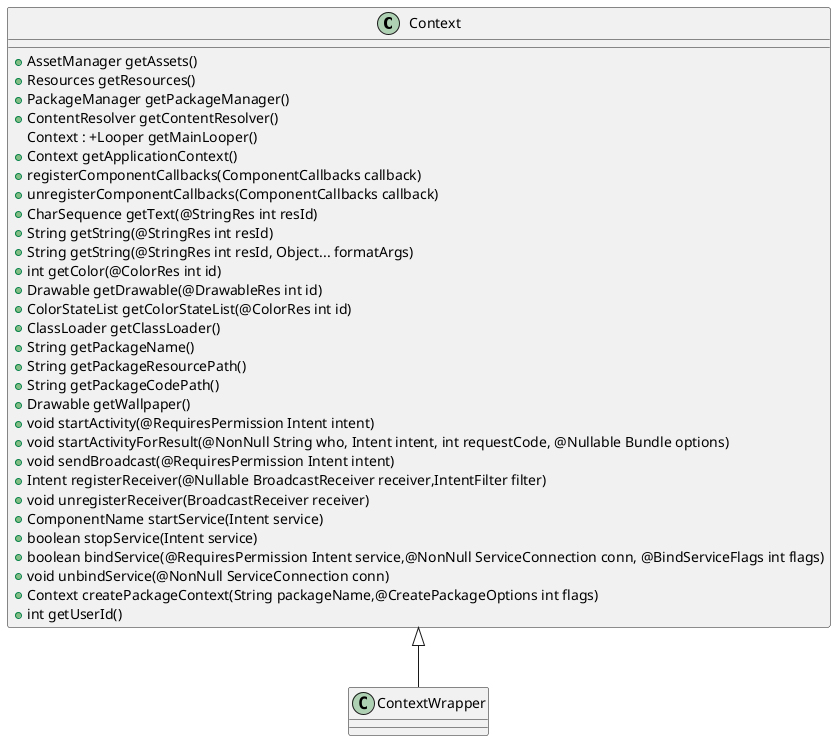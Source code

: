 @startuml
Context <|-- ContextWrapper

class Context {
    +AssetManager getAssets()
    +Resources getResources()
    +PackageManager getPackageManager()
    +ContentResolver getContentResolver()
    Context : +Looper getMainLooper()
    +Context getApplicationContext()
    +registerComponentCallbacks(ComponentCallbacks callback)
    +unregisterComponentCallbacks(ComponentCallbacks callback)
    +CharSequence getText(@StringRes int resId)
    +String getString(@StringRes int resId)
    +String getString(@StringRes int resId, Object... formatArgs)
    +int getColor(@ColorRes int id)
    +Drawable getDrawable(@DrawableRes int id)
    +ColorStateList getColorStateList(@ColorRes int id)
    +ClassLoader getClassLoader()
    +String getPackageName()
    +String getPackageResourcePath()
    +String getPackageCodePath()
    +Drawable getWallpaper()
    +void startActivity(@RequiresPermission Intent intent)
    +void startActivityForResult(@NonNull String who, Intent intent, int requestCode, @Nullable Bundle options)
    +void sendBroadcast(@RequiresPermission Intent intent)
    +Intent registerReceiver(@Nullable BroadcastReceiver receiver,IntentFilter filter)
    +void unregisterReceiver(BroadcastReceiver receiver)
    +ComponentName startService(Intent service)
    +boolean stopService(Intent service)
    +boolean bindService(@RequiresPermission Intent service,@NonNull ServiceConnection conn, @BindServiceFlags int flags)
    +void unbindService(@NonNull ServiceConnection conn)
    +Context createPackageContext(String packageName,@CreatePackageOptions int flags)
    +int getUserId()
}
@enduml